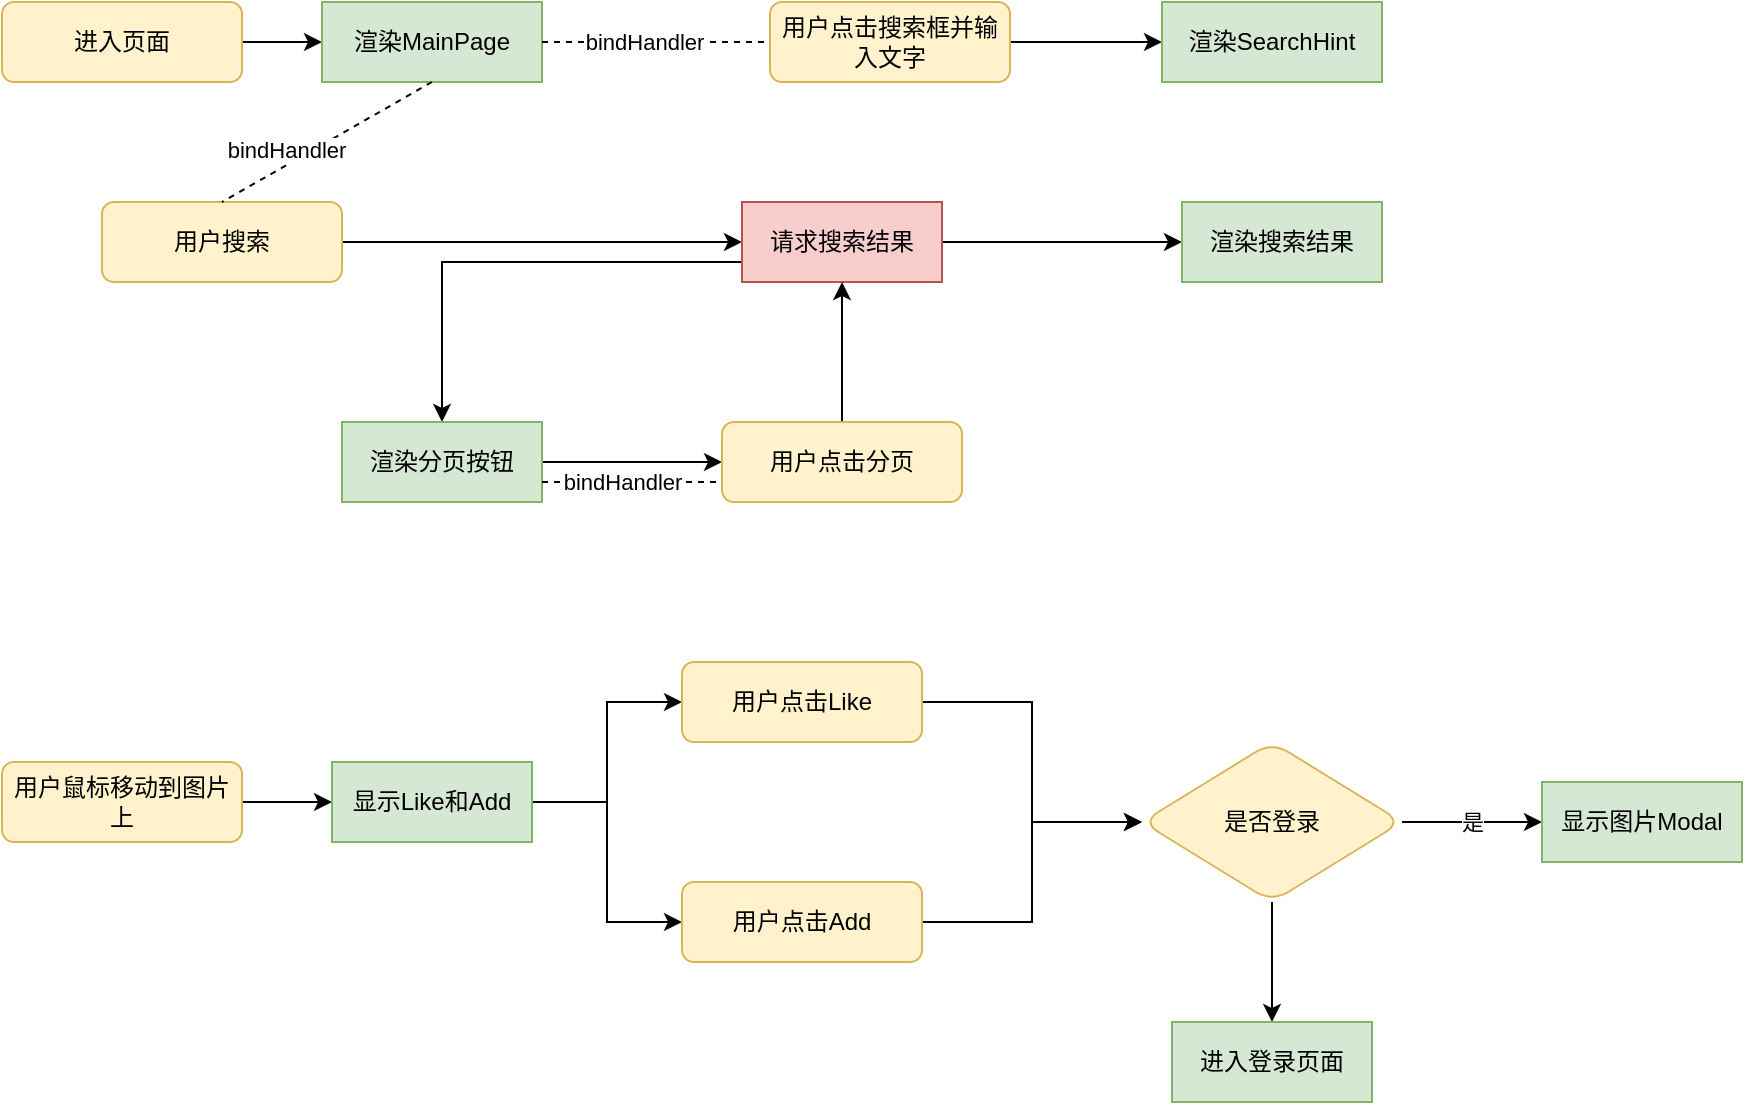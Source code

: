 <mxfile version="20.8.20" type="github">
  <diagram id="C5RBs43oDa-KdzZeNtuy" name="Page-1">
    <mxGraphModel dx="1562" dy="869" grid="1" gridSize="10" guides="1" tooltips="1" connect="1" arrows="1" fold="1" page="1" pageScale="1" pageWidth="827" pageHeight="1169" math="0" shadow="0">
      <root>
        <mxCell id="WIyWlLk6GJQsqaUBKTNV-0" />
        <mxCell id="WIyWlLk6GJQsqaUBKTNV-1" parent="WIyWlLk6GJQsqaUBKTNV-0" />
        <mxCell id="l839ftmq6II1Dv1hMUSY-14" value="" style="edgeStyle=orthogonalEdgeStyle;rounded=0;orthogonalLoop=1;jettySize=auto;html=1;" parent="WIyWlLk6GJQsqaUBKTNV-1" source="WIyWlLk6GJQsqaUBKTNV-3" target="l839ftmq6II1Dv1hMUSY-0" edge="1">
          <mxGeometry relative="1" as="geometry" />
        </mxCell>
        <mxCell id="WIyWlLk6GJQsqaUBKTNV-3" value="进入页面" style="rounded=1;whiteSpace=wrap;html=1;fontSize=12;glass=0;strokeWidth=1;shadow=0;fillColor=#fff2cc;strokeColor=#d6b656;" parent="WIyWlLk6GJQsqaUBKTNV-1" vertex="1">
          <mxGeometry x="30" y="100" width="120" height="40" as="geometry" />
        </mxCell>
        <mxCell id="l839ftmq6II1Dv1hMUSY-0" value="渲染MainPage" style="rounded=0;whiteSpace=wrap;html=1;fillColor=#d5e8d4;strokeColor=#82b366;" parent="WIyWlLk6GJQsqaUBKTNV-1" vertex="1">
          <mxGeometry x="190" y="100" width="110" height="40" as="geometry" />
        </mxCell>
        <mxCell id="l839ftmq6II1Dv1hMUSY-1" value="" style="endArrow=none;dashed=1;html=1;rounded=0;exitX=1;exitY=0.5;exitDx=0;exitDy=0;entryX=0;entryY=0.5;entryDx=0;entryDy=0;" parent="WIyWlLk6GJQsqaUBKTNV-1" source="l839ftmq6II1Dv1hMUSY-0" target="l839ftmq6II1Dv1hMUSY-3" edge="1">
          <mxGeometry width="50" height="50" relative="1" as="geometry">
            <mxPoint x="510" y="330" as="sourcePoint" />
            <mxPoint x="420" y="120" as="targetPoint" />
          </mxGeometry>
        </mxCell>
        <mxCell id="l839ftmq6II1Dv1hMUSY-2" value="bindHandler" style="edgeLabel;html=1;align=center;verticalAlign=middle;resizable=0;points=[];" parent="l839ftmq6II1Dv1hMUSY-1" vertex="1" connectable="0">
          <mxGeometry x="0.13" relative="1" as="geometry">
            <mxPoint x="-14" as="offset" />
          </mxGeometry>
        </mxCell>
        <mxCell id="l839ftmq6II1Dv1hMUSY-7" value="" style="edgeStyle=orthogonalEdgeStyle;rounded=0;orthogonalLoop=1;jettySize=auto;html=1;" parent="WIyWlLk6GJQsqaUBKTNV-1" source="l839ftmq6II1Dv1hMUSY-3" target="l839ftmq6II1Dv1hMUSY-6" edge="1">
          <mxGeometry relative="1" as="geometry" />
        </mxCell>
        <mxCell id="l839ftmq6II1Dv1hMUSY-3" value="用户点击搜索框并输入文字" style="rounded=1;whiteSpace=wrap;html=1;fontSize=12;glass=0;strokeWidth=1;shadow=0;fillColor=#fff2cc;strokeColor=#d6b656;" parent="WIyWlLk6GJQsqaUBKTNV-1" vertex="1">
          <mxGeometry x="414" y="100" width="120" height="40" as="geometry" />
        </mxCell>
        <mxCell id="l839ftmq6II1Dv1hMUSY-6" value="渲染SearchHint" style="rounded=0;whiteSpace=wrap;html=1;fillColor=#d5e8d4;strokeColor=#82b366;" parent="WIyWlLk6GJQsqaUBKTNV-1" vertex="1">
          <mxGeometry x="610" y="100" width="110" height="40" as="geometry" />
        </mxCell>
        <mxCell id="l839ftmq6II1Dv1hMUSY-13" value="" style="edgeStyle=orthogonalEdgeStyle;rounded=0;orthogonalLoop=1;jettySize=auto;html=1;" parent="WIyWlLk6GJQsqaUBKTNV-1" source="l839ftmq6II1Dv1hMUSY-8" target="l839ftmq6II1Dv1hMUSY-12" edge="1">
          <mxGeometry relative="1" as="geometry" />
        </mxCell>
        <mxCell id="l839ftmq6II1Dv1hMUSY-8" value="用户搜索" style="rounded=1;whiteSpace=wrap;html=1;fontSize=12;glass=0;strokeWidth=1;shadow=0;fillColor=#fff2cc;strokeColor=#d6b656;" parent="WIyWlLk6GJQsqaUBKTNV-1" vertex="1">
          <mxGeometry x="80" y="200" width="120" height="40" as="geometry" />
        </mxCell>
        <mxCell id="l839ftmq6II1Dv1hMUSY-16" value="" style="edgeStyle=orthogonalEdgeStyle;rounded=0;orthogonalLoop=1;jettySize=auto;html=1;" parent="WIyWlLk6GJQsqaUBKTNV-1" source="l839ftmq6II1Dv1hMUSY-12" target="l839ftmq6II1Dv1hMUSY-15" edge="1">
          <mxGeometry relative="1" as="geometry" />
        </mxCell>
        <mxCell id="l839ftmq6II1Dv1hMUSY-18" value="" style="edgeStyle=orthogonalEdgeStyle;rounded=0;orthogonalLoop=1;jettySize=auto;html=1;" parent="WIyWlLk6GJQsqaUBKTNV-1" source="l839ftmq6II1Dv1hMUSY-12" target="l839ftmq6II1Dv1hMUSY-17" edge="1">
          <mxGeometry relative="1" as="geometry">
            <Array as="points">
              <mxPoint x="250" y="230" />
            </Array>
          </mxGeometry>
        </mxCell>
        <mxCell id="l839ftmq6II1Dv1hMUSY-12" value="请求搜索结果" style="rounded=0;whiteSpace=wrap;html=1;fillColor=#f8cecc;strokeColor=#b85450;" parent="WIyWlLk6GJQsqaUBKTNV-1" vertex="1">
          <mxGeometry x="400" y="200" width="100" height="40" as="geometry" />
        </mxCell>
        <mxCell id="l839ftmq6II1Dv1hMUSY-15" value="渲染搜索结果" style="whiteSpace=wrap;html=1;rounded=0;fillColor=#d5e8d4;strokeColor=#82b366;" parent="WIyWlLk6GJQsqaUBKTNV-1" vertex="1">
          <mxGeometry x="620" y="200" width="100" height="40" as="geometry" />
        </mxCell>
        <mxCell id="l839ftmq6II1Dv1hMUSY-20" value="" style="edgeStyle=orthogonalEdgeStyle;rounded=0;orthogonalLoop=1;jettySize=auto;html=1;" parent="WIyWlLk6GJQsqaUBKTNV-1" source="l839ftmq6II1Dv1hMUSY-17" target="l839ftmq6II1Dv1hMUSY-19" edge="1">
          <mxGeometry relative="1" as="geometry" />
        </mxCell>
        <mxCell id="l839ftmq6II1Dv1hMUSY-17" value="渲染分页按钮" style="rounded=0;whiteSpace=wrap;html=1;fillColor=#d5e8d4;strokeColor=#82b366;" parent="WIyWlLk6GJQsqaUBKTNV-1" vertex="1">
          <mxGeometry x="200" y="310" width="100" height="40" as="geometry" />
        </mxCell>
        <mxCell id="l839ftmq6II1Dv1hMUSY-23" value="" style="edgeStyle=orthogonalEdgeStyle;rounded=0;orthogonalLoop=1;jettySize=auto;html=1;" parent="WIyWlLk6GJQsqaUBKTNV-1" source="l839ftmq6II1Dv1hMUSY-19" target="l839ftmq6II1Dv1hMUSY-12" edge="1">
          <mxGeometry relative="1" as="geometry" />
        </mxCell>
        <mxCell id="l839ftmq6II1Dv1hMUSY-19" value="用户点击分页" style="rounded=1;whiteSpace=wrap;html=1;fontSize=12;glass=0;strokeWidth=1;shadow=0;fillColor=#fff2cc;strokeColor=#d6b656;" parent="WIyWlLk6GJQsqaUBKTNV-1" vertex="1">
          <mxGeometry x="390" y="310" width="120" height="40" as="geometry" />
        </mxCell>
        <mxCell id="l839ftmq6II1Dv1hMUSY-21" value="" style="endArrow=none;dashed=1;html=1;rounded=0;exitX=1;exitY=0.75;exitDx=0;exitDy=0;entryX=0;entryY=0.75;entryDx=0;entryDy=0;" parent="WIyWlLk6GJQsqaUBKTNV-1" source="l839ftmq6II1Dv1hMUSY-17" target="l839ftmq6II1Dv1hMUSY-19" edge="1">
          <mxGeometry width="50" height="50" relative="1" as="geometry">
            <mxPoint x="310" y="130" as="sourcePoint" />
            <mxPoint x="424" y="130" as="targetPoint" />
          </mxGeometry>
        </mxCell>
        <mxCell id="l839ftmq6II1Dv1hMUSY-22" value="bindHandler" style="edgeLabel;html=1;align=center;verticalAlign=middle;resizable=0;points=[];" parent="l839ftmq6II1Dv1hMUSY-21" vertex="1" connectable="0">
          <mxGeometry x="0.13" relative="1" as="geometry">
            <mxPoint x="-11" as="offset" />
          </mxGeometry>
        </mxCell>
        <mxCell id="l839ftmq6II1Dv1hMUSY-25" value="" style="endArrow=none;dashed=1;html=1;rounded=0;exitX=0.5;exitY=1;exitDx=0;exitDy=0;entryX=0.5;entryY=0;entryDx=0;entryDy=0;" parent="WIyWlLk6GJQsqaUBKTNV-1" source="l839ftmq6II1Dv1hMUSY-0" target="l839ftmq6II1Dv1hMUSY-8" edge="1">
          <mxGeometry width="50" height="50" relative="1" as="geometry">
            <mxPoint x="310" y="130" as="sourcePoint" />
            <mxPoint x="424" y="130" as="targetPoint" />
          </mxGeometry>
        </mxCell>
        <mxCell id="l839ftmq6II1Dv1hMUSY-26" value="bindHandler" style="edgeLabel;html=1;align=center;verticalAlign=middle;resizable=0;points=[];" parent="l839ftmq6II1Dv1hMUSY-25" vertex="1" connectable="0">
          <mxGeometry x="0.13" relative="1" as="geometry">
            <mxPoint x="-14" as="offset" />
          </mxGeometry>
        </mxCell>
        <mxCell id="cgmTcGEhdkY5ZsVJVl1m-2" value="" style="edgeStyle=orthogonalEdgeStyle;rounded=0;orthogonalLoop=1;jettySize=auto;html=1;" edge="1" parent="WIyWlLk6GJQsqaUBKTNV-1" source="cgmTcGEhdkY5ZsVJVl1m-0" target="cgmTcGEhdkY5ZsVJVl1m-1">
          <mxGeometry relative="1" as="geometry" />
        </mxCell>
        <mxCell id="cgmTcGEhdkY5ZsVJVl1m-0" value="用户鼠标移动到图片上" style="rounded=1;whiteSpace=wrap;html=1;fontSize=12;glass=0;strokeWidth=1;shadow=0;fillColor=#fff2cc;strokeColor=#d6b656;" vertex="1" parent="WIyWlLk6GJQsqaUBKTNV-1">
          <mxGeometry x="30" y="480" width="120" height="40" as="geometry" />
        </mxCell>
        <mxCell id="cgmTcGEhdkY5ZsVJVl1m-5" style="edgeStyle=orthogonalEdgeStyle;rounded=0;orthogonalLoop=1;jettySize=auto;html=1;exitX=1;exitY=0.5;exitDx=0;exitDy=0;entryX=0;entryY=0.5;entryDx=0;entryDy=0;" edge="1" parent="WIyWlLk6GJQsqaUBKTNV-1" source="cgmTcGEhdkY5ZsVJVl1m-1" target="cgmTcGEhdkY5ZsVJVl1m-3">
          <mxGeometry relative="1" as="geometry" />
        </mxCell>
        <mxCell id="cgmTcGEhdkY5ZsVJVl1m-6" style="edgeStyle=orthogonalEdgeStyle;rounded=0;orthogonalLoop=1;jettySize=auto;html=1;exitX=1;exitY=0.5;exitDx=0;exitDy=0;entryX=0;entryY=0.5;entryDx=0;entryDy=0;" edge="1" parent="WIyWlLk6GJQsqaUBKTNV-1" source="cgmTcGEhdkY5ZsVJVl1m-1" target="cgmTcGEhdkY5ZsVJVl1m-4">
          <mxGeometry relative="1" as="geometry" />
        </mxCell>
        <mxCell id="cgmTcGEhdkY5ZsVJVl1m-1" value="显示Like和Add" style="rounded=0;whiteSpace=wrap;html=1;fillColor=#d5e8d4;strokeColor=#82b366;" vertex="1" parent="WIyWlLk6GJQsqaUBKTNV-1">
          <mxGeometry x="195" y="480" width="100" height="40" as="geometry" />
        </mxCell>
        <mxCell id="cgmTcGEhdkY5ZsVJVl1m-8" value="" style="edgeStyle=orthogonalEdgeStyle;rounded=0;orthogonalLoop=1;jettySize=auto;html=1;" edge="1" parent="WIyWlLk6GJQsqaUBKTNV-1" source="cgmTcGEhdkY5ZsVJVl1m-3" target="cgmTcGEhdkY5ZsVJVl1m-7">
          <mxGeometry relative="1" as="geometry" />
        </mxCell>
        <mxCell id="cgmTcGEhdkY5ZsVJVl1m-3" value="用户点击Like" style="rounded=1;whiteSpace=wrap;html=1;fontSize=12;glass=0;strokeWidth=1;shadow=0;fillColor=#fff2cc;strokeColor=#d6b656;" vertex="1" parent="WIyWlLk6GJQsqaUBKTNV-1">
          <mxGeometry x="370" y="430" width="120" height="40" as="geometry" />
        </mxCell>
        <mxCell id="cgmTcGEhdkY5ZsVJVl1m-9" style="edgeStyle=orthogonalEdgeStyle;rounded=0;orthogonalLoop=1;jettySize=auto;html=1;exitX=1;exitY=0.5;exitDx=0;exitDy=0;" edge="1" parent="WIyWlLk6GJQsqaUBKTNV-1" source="cgmTcGEhdkY5ZsVJVl1m-4" target="cgmTcGEhdkY5ZsVJVl1m-7">
          <mxGeometry relative="1" as="geometry" />
        </mxCell>
        <mxCell id="cgmTcGEhdkY5ZsVJVl1m-4" value="用户点击Add" style="rounded=1;whiteSpace=wrap;html=1;fontSize=12;glass=0;strokeWidth=1;shadow=0;fillColor=#fff2cc;strokeColor=#d6b656;" vertex="1" parent="WIyWlLk6GJQsqaUBKTNV-1">
          <mxGeometry x="370" y="540" width="120" height="40" as="geometry" />
        </mxCell>
        <mxCell id="cgmTcGEhdkY5ZsVJVl1m-10" value="是" style="edgeStyle=orthogonalEdgeStyle;rounded=0;orthogonalLoop=1;jettySize=auto;html=1;exitX=1;exitY=0.5;exitDx=0;exitDy=0;entryX=0;entryY=0.5;entryDx=0;entryDy=0;" edge="1" parent="WIyWlLk6GJQsqaUBKTNV-1" source="cgmTcGEhdkY5ZsVJVl1m-7" target="cgmTcGEhdkY5ZsVJVl1m-13">
          <mxGeometry relative="1" as="geometry">
            <mxPoint x="860" y="510" as="targetPoint" />
          </mxGeometry>
        </mxCell>
        <mxCell id="cgmTcGEhdkY5ZsVJVl1m-12" value="" style="edgeStyle=orthogonalEdgeStyle;rounded=0;orthogonalLoop=1;jettySize=auto;html=1;" edge="1" parent="WIyWlLk6GJQsqaUBKTNV-1" source="cgmTcGEhdkY5ZsVJVl1m-7" target="cgmTcGEhdkY5ZsVJVl1m-11">
          <mxGeometry relative="1" as="geometry" />
        </mxCell>
        <mxCell id="cgmTcGEhdkY5ZsVJVl1m-7" value="是否登录" style="rhombus;whiteSpace=wrap;html=1;fillColor=#fff2cc;strokeColor=#d6b656;rounded=1;glass=0;strokeWidth=1;shadow=0;" vertex="1" parent="WIyWlLk6GJQsqaUBKTNV-1">
          <mxGeometry x="600" y="470" width="130" height="80" as="geometry" />
        </mxCell>
        <mxCell id="cgmTcGEhdkY5ZsVJVl1m-11" value="进入登录页面" style="rounded=0;whiteSpace=wrap;html=1;fillColor=#d5e8d4;strokeColor=#82b366;" vertex="1" parent="WIyWlLk6GJQsqaUBKTNV-1">
          <mxGeometry x="615" y="610" width="100" height="40" as="geometry" />
        </mxCell>
        <mxCell id="cgmTcGEhdkY5ZsVJVl1m-13" value="显示图片Modal" style="rounded=0;whiteSpace=wrap;html=1;fillColor=#d5e8d4;strokeColor=#82b366;" vertex="1" parent="WIyWlLk6GJQsqaUBKTNV-1">
          <mxGeometry x="800" y="490" width="100" height="40" as="geometry" />
        </mxCell>
      </root>
    </mxGraphModel>
  </diagram>
</mxfile>
